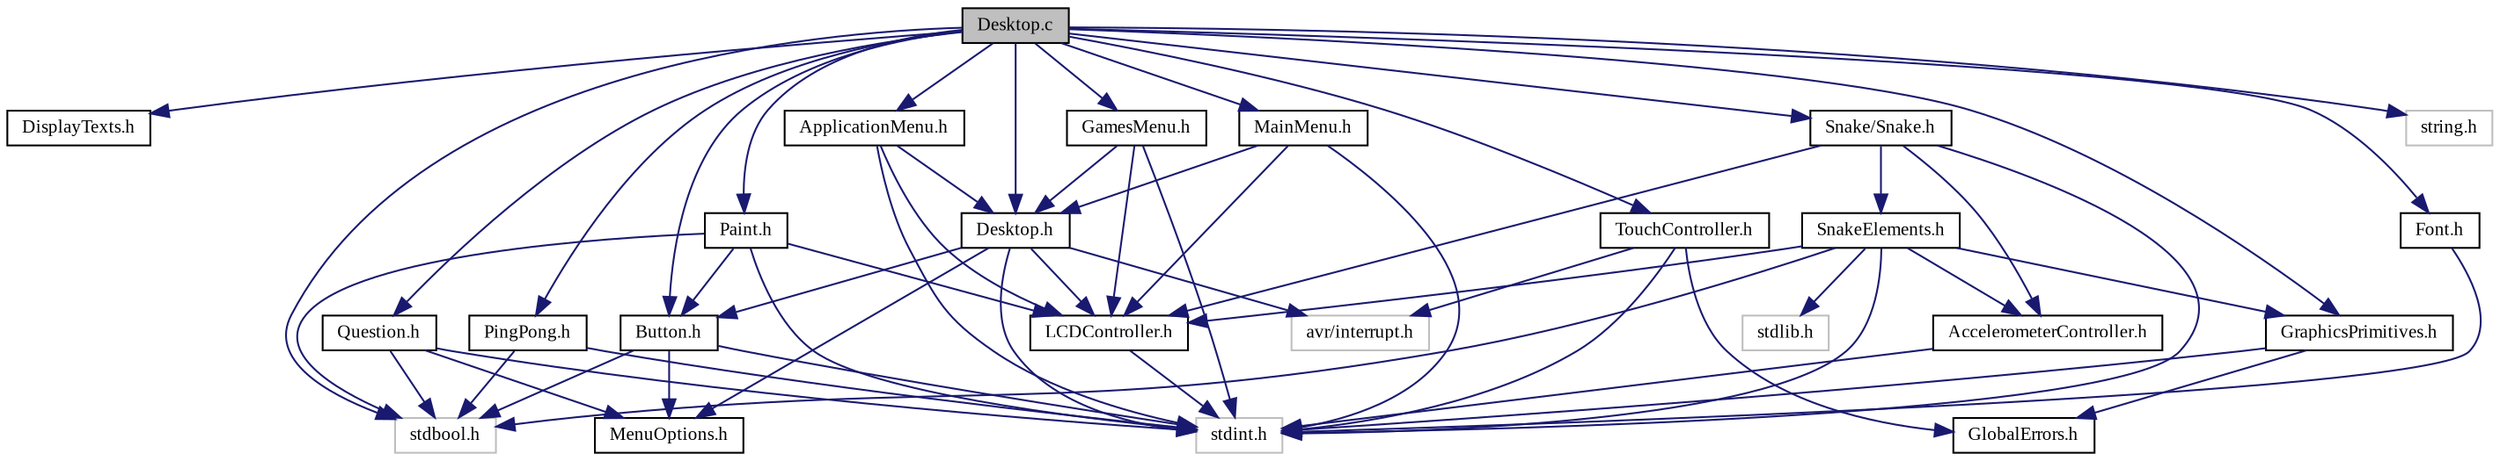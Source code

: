 digraph "Desktop.c"
{
  edge [fontname="TimesNewRoman",fontsize="10",labelfontname="TimesNewRoman",labelfontsize="10"];
  node [fontname="TimesNewRoman",fontsize="10",shape=record];
  Node0 [label="Desktop.c",height=0.2,width=0.4,color="black", fillcolor="grey75", style="filled", fontcolor="black"];
  Node0 -> Node1 [color="midnightblue",fontsize="10",style="solid",fontname="TimesNewRoman"];
  Node1 [label="DisplayTexts.h",height=0.2,width=0.4,color="black", fillcolor="white", style="filled",URL="$_display_texts_8h.html",tooltip="Plik zawierajacy wszystkie wyswietlane teksty - header file. "];
  Node0 -> Node2 [color="midnightblue",fontsize="10",style="solid",fontname="TimesNewRoman"];
  Node2 [label="stdbool.h",height=0.2,width=0.4,color="grey75", fillcolor="white", style="filled"];
  Node0 -> Node3 [color="midnightblue",fontsize="10",style="solid",fontname="TimesNewRoman"];
  Node3 [label="string.h",height=0.2,width=0.4,color="grey75", fillcolor="white", style="filled"];
  Node0 -> Node4 [color="midnightblue",fontsize="10",style="solid",fontname="TimesNewRoman"];
  Node4 [label="Desktop.h",height=0.2,width=0.4,color="black", fillcolor="white", style="filled",URL="$_desktop_8h.html",tooltip="Pulpit z wejsciem menu - header file. "];
  Node4 -> Node5 [color="midnightblue",fontsize="10",style="solid",fontname="TimesNewRoman"];
  Node5 [label="stdint.h",height=0.2,width=0.4,color="grey75", fillcolor="white", style="filled"];
  Node4 -> Node6 [color="midnightblue",fontsize="10",style="solid",fontname="TimesNewRoman"];
  Node6 [label="avr/interrupt.h",height=0.2,width=0.4,color="grey75", fillcolor="white", style="filled"];
  Node4 -> Node7 [color="midnightblue",fontsize="10",style="solid",fontname="TimesNewRoman"];
  Node7 [label="LCDController.h",height=0.2,width=0.4,color="black", fillcolor="white", style="filled",URL="$_l_c_d_controller_8h.html",tooltip="Kontroler sterownika wyswietlacza BD663474 - header file. "];
  Node7 -> Node5 [color="midnightblue",fontsize="10",style="solid",fontname="TimesNewRoman"];
  Node4 -> Node8 [color="midnightblue",fontsize="10",style="solid",fontname="TimesNewRoman"];
  Node8 [label="Button.h",height=0.2,width=0.4,color="black", fillcolor="white", style="filled",URL="$_button_8h.html",tooltip="Przycisk na ekranie - header file. "];
  Node8 -> Node5 [color="midnightblue",fontsize="10",style="solid",fontname="TimesNewRoman"];
  Node8 -> Node2 [color="midnightblue",fontsize="10",style="solid",fontname="TimesNewRoman"];
  Node8 -> Node9 [color="midnightblue",fontsize="10",style="solid",fontname="TimesNewRoman"];
  Node9 [label="MenuOptions.h",height=0.2,width=0.4,color="black", fillcolor="white", style="filled",URL="$_menu_options_8h.html",tooltip="Plik zawierajacy wszystkie opcje menu - header file. "];
  Node4 -> Node9 [color="midnightblue",fontsize="10",style="solid",fontname="TimesNewRoman"];
  Node0 -> Node10 [color="midnightblue",fontsize="10",style="solid",fontname="TimesNewRoman"];
  Node10 [label="GraphicsPrimitives.h",height=0.2,width=0.4,color="black", fillcolor="white", style="filled",URL="$_graphics_primitives_8h.html",tooltip="Prymitywy graficzne - header file. "];
  Node10 -> Node11 [color="midnightblue",fontsize="10",style="solid",fontname="TimesNewRoman"];
  Node11 [label="GlobalErrors.h",height=0.2,width=0.4,color="black", fillcolor="white", style="filled",URL="$_global_errors_8h.html",tooltip="Plik zawierajacy wszystkie definicje bledow - header file. "];
  Node10 -> Node5 [color="midnightblue",fontsize="10",style="solid",fontname="TimesNewRoman"];
  Node0 -> Node12 [color="midnightblue",fontsize="10",style="solid",fontname="TimesNewRoman"];
  Node12 [label="Font.h",height=0.2,width=0.4,color="black", fillcolor="white", style="filled",URL="$_font_8h.html",tooltip="Czionka i zarzadzanie tekstami - header file. "];
  Node12 -> Node5 [color="midnightblue",fontsize="10",style="solid",fontname="TimesNewRoman"];
  Node0 -> Node13 [color="midnightblue",fontsize="10",style="solid",fontname="TimesNewRoman"];
  Node13 [label="TouchController.h",height=0.2,width=0.4,color="black", fillcolor="white", style="filled",URL="$_touch_controller_8h.html",tooltip="Kontroler sterownika dotyku XPT2046 - header file. "];
  Node13 -> Node5 [color="midnightblue",fontsize="10",style="solid",fontname="TimesNewRoman"];
  Node13 -> Node6 [color="midnightblue",fontsize="10",style="solid",fontname="TimesNewRoman"];
  Node13 -> Node11 [color="midnightblue",fontsize="10",style="solid",fontname="TimesNewRoman"];
  Node0 -> Node14 [color="midnightblue",fontsize="10",style="solid",fontname="TimesNewRoman"];
  Node14 [label="ApplicationMenu.h",height=0.2,width=0.4,color="black", fillcolor="white", style="filled",URL="$_application_menu_8h.html",tooltip="Menu z aplikacjami - header file. "];
  Node14 -> Node5 [color="midnightblue",fontsize="10",style="solid",fontname="TimesNewRoman"];
  Node14 -> Node4 [color="midnightblue",fontsize="10",style="solid",fontname="TimesNewRoman"];
  Node14 -> Node7 [color="midnightblue",fontsize="10",style="solid",fontname="TimesNewRoman"];
  Node0 -> Node15 [color="midnightblue",fontsize="10",style="solid",fontname="TimesNewRoman"];
  Node15 [label="MainMenu.h",height=0.2,width=0.4,color="black", fillcolor="white", style="filled",URL="$_main_menu_8h.html",tooltip="Menu glowne - header file. "];
  Node15 -> Node5 [color="midnightblue",fontsize="10",style="solid",fontname="TimesNewRoman"];
  Node15 -> Node4 [color="midnightblue",fontsize="10",style="solid",fontname="TimesNewRoman"];
  Node15 -> Node7 [color="midnightblue",fontsize="10",style="solid",fontname="TimesNewRoman"];
  Node0 -> Node16 [color="midnightblue",fontsize="10",style="solid",fontname="TimesNewRoman"];
  Node16 [label="GamesMenu.h",height=0.2,width=0.4,color="black", fillcolor="white", style="filled",URL="$_games_menu_8h.html",tooltip="Menu z grami - header file. "];
  Node16 -> Node5 [color="midnightblue",fontsize="10",style="solid",fontname="TimesNewRoman"];
  Node16 -> Node4 [color="midnightblue",fontsize="10",style="solid",fontname="TimesNewRoman"];
  Node16 -> Node7 [color="midnightblue",fontsize="10",style="solid",fontname="TimesNewRoman"];
  Node0 -> Node8 [color="midnightblue",fontsize="10",style="solid",fontname="TimesNewRoman"];
  Node0 -> Node17 [color="midnightblue",fontsize="10",style="solid",fontname="TimesNewRoman"];
  Node17 [label="PingPong.h",height=0.2,width=0.4,color="black", fillcolor="white", style="filled",URL="$_ping_pong_8h.html",tooltip="Gra Ping Pong - header file. "];
  Node17 -> Node5 [color="midnightblue",fontsize="10",style="solid",fontname="TimesNewRoman"];
  Node17 -> Node2 [color="midnightblue",fontsize="10",style="solid",fontname="TimesNewRoman"];
  Node0 -> Node18 [color="midnightblue",fontsize="10",style="solid",fontname="TimesNewRoman"];
  Node18 [label="Question.h",height=0.2,width=0.4,color="black", fillcolor="white", style="filled",URL="$_question_8h.html",tooltip="Pytanie z funkcjami wyboru - header file. "];
  Node18 -> Node5 [color="midnightblue",fontsize="10",style="solid",fontname="TimesNewRoman"];
  Node18 -> Node2 [color="midnightblue",fontsize="10",style="solid",fontname="TimesNewRoman"];
  Node18 -> Node9 [color="midnightblue",fontsize="10",style="solid",fontname="TimesNewRoman"];
  Node0 -> Node19 [color="midnightblue",fontsize="10",style="solid",fontname="TimesNewRoman"];
  Node19 [label="Snake/Snake.h",height=0.2,width=0.4,color="black", fillcolor="white", style="filled",URL="$_snake_8h.html",tooltip="Gra Snake - header file. "];
  Node19 -> Node5 [color="midnightblue",fontsize="10",style="solid",fontname="TimesNewRoman"];
  Node19 -> Node7 [color="midnightblue",fontsize="10",style="solid",fontname="TimesNewRoman"];
  Node19 -> Node20 [color="midnightblue",fontsize="10",style="solid",fontname="TimesNewRoman"];
  Node20 [label="SnakeElements.h",height=0.2,width=0.4,color="black", fillcolor="white", style="filled",URL="$_snake_elements_8h.html",tooltip="Elementy weza dla gry Snake - header file. "];
  Node20 -> Node5 [color="midnightblue",fontsize="10",style="solid",fontname="TimesNewRoman"];
  Node20 -> Node21 [color="midnightblue",fontsize="10",style="solid",fontname="TimesNewRoman"];
  Node21 [label="stdlib.h",height=0.2,width=0.4,color="grey75", fillcolor="white", style="filled"];
  Node20 -> Node2 [color="midnightblue",fontsize="10",style="solid",fontname="TimesNewRoman"];
  Node20 -> Node7 [color="midnightblue",fontsize="10",style="solid",fontname="TimesNewRoman"];
  Node20 -> Node10 [color="midnightblue",fontsize="10",style="solid",fontname="TimesNewRoman"];
  Node20 -> Node22 [color="midnightblue",fontsize="10",style="solid",fontname="TimesNewRoman"];
  Node22 [label="AccelerometerController.h",height=0.2,width=0.4,color="black", fillcolor="white", style="filled",URL="$_accelerometer_controller_8h.html",tooltip="Kontroler akcelerometru - header file. "];
  Node22 -> Node5 [color="midnightblue",fontsize="10",style="solid",fontname="TimesNewRoman"];
  Node19 -> Node22 [color="midnightblue",fontsize="10",style="solid",fontname="TimesNewRoman"];
  Node0 -> Node23 [color="midnightblue",fontsize="10",style="solid",fontname="TimesNewRoman"];
  Node23 [label="Paint.h",height=0.2,width=0.4,color="black", fillcolor="white", style="filled",URL="$_paint_8h.html",tooltip="Aplikacja do rysowania - header file. "];
  Node23 -> Node5 [color="midnightblue",fontsize="10",style="solid",fontname="TimesNewRoman"];
  Node23 -> Node2 [color="midnightblue",fontsize="10",style="solid",fontname="TimesNewRoman"];
  Node23 -> Node8 [color="midnightblue",fontsize="10",style="solid",fontname="TimesNewRoman"];
  Node23 -> Node7 [color="midnightblue",fontsize="10",style="solid",fontname="TimesNewRoman"];
}
